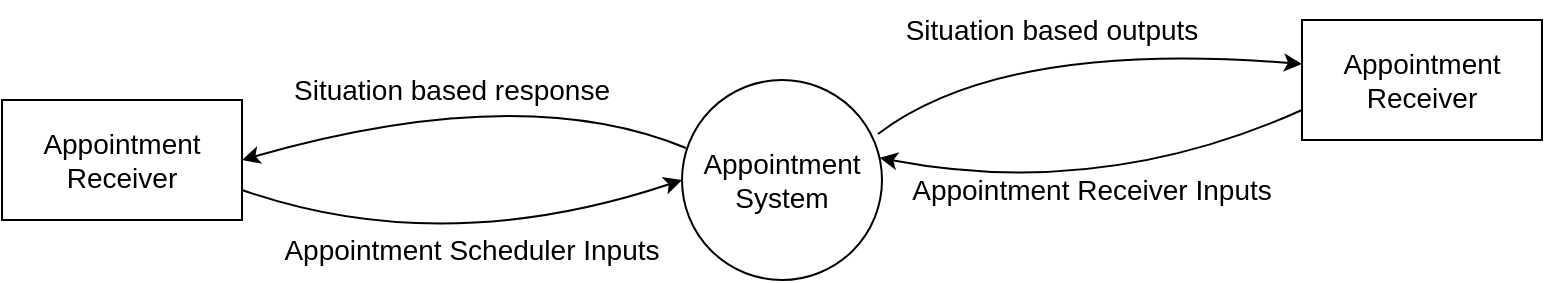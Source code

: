 <mxfile version="20.5.3" type="github">
  <diagram name="Page-1" id="b520641d-4fe3-3701-9064-5fc419738815">
    <mxGraphModel dx="1038" dy="564" grid="1" gridSize="10" guides="1" tooltips="1" connect="1" arrows="1" fold="1" page="1" pageScale="1" pageWidth="1100" pageHeight="850" background="none" math="0" shadow="0">
      <root>
        <mxCell id="0" />
        <mxCell id="1" parent="0" />
        <mxCell id="9ZBgw_GmWvsP8Iw-kXd8-1" value="&lt;div style=&quot;font-size: 14px;&quot;&gt;Appointment&lt;/div&gt;&lt;div style=&quot;font-size: 14px;&quot;&gt;System&lt;br style=&quot;font-size: 14px;&quot;&gt;&lt;/div&gt;" style="ellipse;whiteSpace=wrap;html=1;aspect=fixed;fillColor=none;fontSize=14;" vertex="1" parent="1">
          <mxGeometry x="430" y="180" width="100" height="100" as="geometry" />
        </mxCell>
        <mxCell id="9ZBgw_GmWvsP8Iw-kXd8-2" value="" style="curved=1;endArrow=classic;html=1;rounded=0;fontSize=14;exitX=0.98;exitY=0.27;exitDx=0;exitDy=0;entryX=0;entryY=0.367;entryDx=0;entryDy=0;entryPerimeter=0;exitPerimeter=0;" edge="1" parent="1" source="9ZBgw_GmWvsP8Iw-kXd8-1" target="9ZBgw_GmWvsP8Iw-kXd8-4">
          <mxGeometry width="50" height="50" relative="1" as="geometry">
            <mxPoint x="580" y="180" as="sourcePoint" />
            <mxPoint x="690" y="150" as="targetPoint" />
            <Array as="points">
              <mxPoint x="590" y="160" />
            </Array>
          </mxGeometry>
        </mxCell>
        <mxCell id="9ZBgw_GmWvsP8Iw-kXd8-3" value="" style="curved=1;endArrow=classic;html=1;rounded=0;fontSize=14;entryX=0.988;entryY=0.389;entryDx=0;entryDy=0;entryPerimeter=0;exitX=0;exitY=0.75;exitDx=0;exitDy=0;" edge="1" parent="1" source="9ZBgw_GmWvsP8Iw-kXd8-4" target="9ZBgw_GmWvsP8Iw-kXd8-1">
          <mxGeometry width="50" height="50" relative="1" as="geometry">
            <mxPoint x="690" y="180" as="sourcePoint" />
            <mxPoint x="530" y="210" as="targetPoint" />
            <Array as="points">
              <mxPoint x="640" y="240" />
            </Array>
          </mxGeometry>
        </mxCell>
        <mxCell id="9ZBgw_GmWvsP8Iw-kXd8-4" value="Appointment Receiver" style="rounded=0;whiteSpace=wrap;html=1;fontSize=14;fillColor=none;" vertex="1" parent="1">
          <mxGeometry x="740" y="150" width="120" height="60" as="geometry" />
        </mxCell>
        <mxCell id="9ZBgw_GmWvsP8Iw-kXd8-5" value="" style="curved=1;endArrow=classic;html=1;rounded=0;fontSize=14;exitX=0.02;exitY=0.34;exitDx=0;exitDy=0;exitPerimeter=0;entryX=1;entryY=0.5;entryDx=0;entryDy=0;" edge="1" parent="1" source="9ZBgw_GmWvsP8Iw-kXd8-1" target="9ZBgw_GmWvsP8Iw-kXd8-7">
          <mxGeometry width="50" height="50" relative="1" as="geometry">
            <mxPoint x="424.64" y="182.02" as="sourcePoint" />
            <mxPoint x="270" y="214" as="targetPoint" />
            <Array as="points">
              <mxPoint x="350" y="180" />
            </Array>
          </mxGeometry>
        </mxCell>
        <mxCell id="9ZBgw_GmWvsP8Iw-kXd8-6" value="" style="curved=1;endArrow=classic;html=1;rounded=0;fontSize=14;entryX=0;entryY=0.5;entryDx=0;entryDy=0;exitX=1;exitY=0.75;exitDx=0;exitDy=0;" edge="1" parent="1" source="9ZBgw_GmWvsP8Iw-kXd8-7" target="9ZBgw_GmWvsP8Iw-kXd8-1">
          <mxGeometry width="50" height="50" relative="1" as="geometry">
            <mxPoint x="270" y="230" as="sourcePoint" />
            <mxPoint x="361.2" y="235" as="targetPoint" />
            <Array as="points">
              <mxPoint x="310" y="270" />
            </Array>
          </mxGeometry>
        </mxCell>
        <mxCell id="9ZBgw_GmWvsP8Iw-kXd8-7" value="Appointment Receiver" style="rounded=0;whiteSpace=wrap;html=1;fontSize=14;fillColor=none;" vertex="1" parent="1">
          <mxGeometry x="90" y="190" width="120" height="60" as="geometry" />
        </mxCell>
        <mxCell id="9ZBgw_GmWvsP8Iw-kXd8-10" value="Appointment Receiver Inputs" style="text;html=1;strokeColor=none;fillColor=none;align=center;verticalAlign=middle;whiteSpace=wrap;rounded=0;fontSize=14;" vertex="1" parent="1">
          <mxGeometry x="540" y="220" width="190" height="30" as="geometry" />
        </mxCell>
        <mxCell id="9ZBgw_GmWvsP8Iw-kXd8-11" value="Appointment Scheduler Inputs" style="text;html=1;strokeColor=none;fillColor=none;align=center;verticalAlign=middle;whiteSpace=wrap;rounded=0;fontSize=14;" vertex="1" parent="1">
          <mxGeometry x="230" y="250" width="190" height="30" as="geometry" />
        </mxCell>
        <mxCell id="9ZBgw_GmWvsP8Iw-kXd8-12" value="Situation based outputs" style="text;html=1;strokeColor=none;fillColor=none;align=center;verticalAlign=middle;whiteSpace=wrap;rounded=0;fontSize=14;" vertex="1" parent="1">
          <mxGeometry x="520" y="140" width="190" height="30" as="geometry" />
        </mxCell>
        <mxCell id="9ZBgw_GmWvsP8Iw-kXd8-13" value="Situation based response" style="text;html=1;strokeColor=none;fillColor=none;align=center;verticalAlign=middle;whiteSpace=wrap;rounded=0;fontSize=14;" vertex="1" parent="1">
          <mxGeometry x="220" y="170" width="190" height="30" as="geometry" />
        </mxCell>
      </root>
    </mxGraphModel>
  </diagram>
</mxfile>
